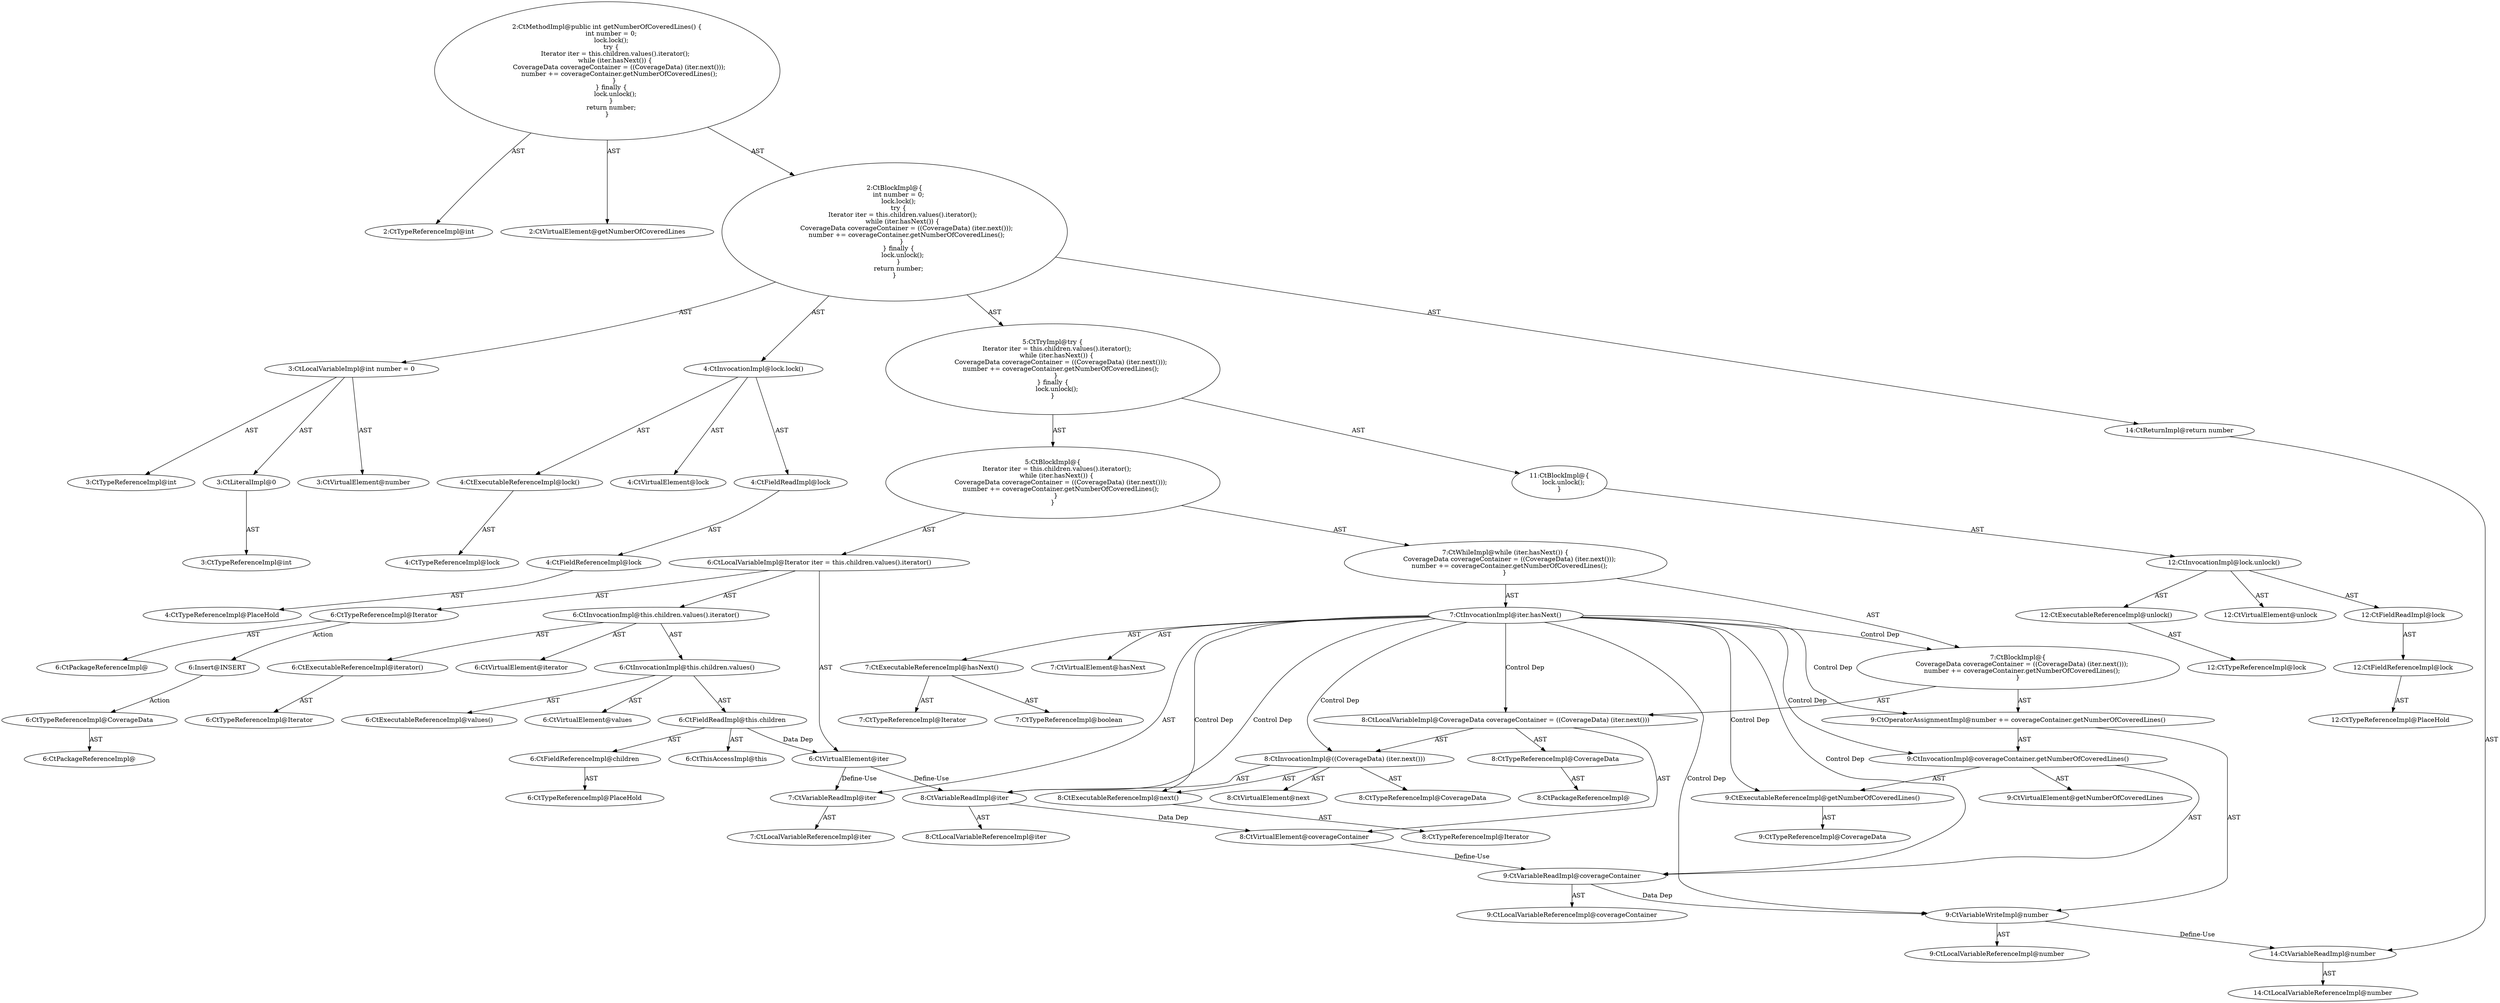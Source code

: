 digraph "getNumberOfCoveredLines#?" {
0 [label="2:CtTypeReferenceImpl@int" shape=ellipse]
1 [label="2:CtVirtualElement@getNumberOfCoveredLines" shape=ellipse]
2 [label="3:CtTypeReferenceImpl@int" shape=ellipse]
3 [label="3:CtLiteralImpl@0" shape=ellipse]
4 [label="3:CtTypeReferenceImpl@int" shape=ellipse]
5 [label="3:CtVirtualElement@number" shape=ellipse]
6 [label="3:CtLocalVariableImpl@int number = 0" shape=ellipse]
7 [label="4:CtExecutableReferenceImpl@lock()" shape=ellipse]
8 [label="4:CtTypeReferenceImpl@lock" shape=ellipse]
9 [label="4:CtVirtualElement@lock" shape=ellipse]
10 [label="4:CtFieldReferenceImpl@lock" shape=ellipse]
11 [label="4:CtTypeReferenceImpl@PlaceHold" shape=ellipse]
12 [label="4:CtFieldReadImpl@lock" shape=ellipse]
13 [label="4:CtInvocationImpl@lock.lock()" shape=ellipse]
14 [label="6:CtTypeReferenceImpl@Iterator" shape=ellipse]
15 [label="6:CtPackageReferenceImpl@" shape=ellipse]
16 [label="6:CtExecutableReferenceImpl@iterator()" shape=ellipse]
17 [label="6:CtTypeReferenceImpl@Iterator" shape=ellipse]
18 [label="6:CtVirtualElement@iterator" shape=ellipse]
19 [label="6:CtExecutableReferenceImpl@values()" shape=ellipse]
20 [label="6:CtVirtualElement@values" shape=ellipse]
21 [label="6:CtFieldReferenceImpl@children" shape=ellipse]
22 [label="6:CtTypeReferenceImpl@PlaceHold" shape=ellipse]
23 [label="6:CtFieldReadImpl@this.children" shape=ellipse]
24 [label="6:CtThisAccessImpl@this" shape=ellipse]
25 [label="6:CtInvocationImpl@this.children.values()" shape=ellipse]
26 [label="6:CtInvocationImpl@this.children.values().iterator()" shape=ellipse]
27 [label="6:CtVirtualElement@iter" shape=ellipse]
28 [label="6:CtLocalVariableImpl@Iterator iter = this.children.values().iterator()" shape=ellipse]
29 [label="7:CtExecutableReferenceImpl@hasNext()" shape=ellipse]
30 [label="7:CtTypeReferenceImpl@Iterator" shape=ellipse]
31 [label="7:CtTypeReferenceImpl@boolean" shape=ellipse]
32 [label="7:CtVirtualElement@hasNext" shape=ellipse]
33 [label="7:CtVariableReadImpl@iter" shape=ellipse]
34 [label="7:CtLocalVariableReferenceImpl@iter" shape=ellipse]
35 [label="7:CtInvocationImpl@iter.hasNext()" shape=ellipse]
36 [label="8:CtTypeReferenceImpl@CoverageData" shape=ellipse]
37 [label="8:CtPackageReferenceImpl@" shape=ellipse]
38 [label="8:CtExecutableReferenceImpl@next()" shape=ellipse]
39 [label="8:CtTypeReferenceImpl@Iterator" shape=ellipse]
40 [label="8:CtVirtualElement@next" shape=ellipse]
41 [label="8:CtVariableReadImpl@iter" shape=ellipse]
42 [label="8:CtLocalVariableReferenceImpl@iter" shape=ellipse]
43 [label="8:CtInvocationImpl@((CoverageData) (iter.next()))" shape=ellipse]
44 [label="8:CtTypeReferenceImpl@CoverageData" shape=ellipse]
45 [label="8:CtVirtualElement@coverageContainer" shape=ellipse]
46 [label="8:CtLocalVariableImpl@CoverageData coverageContainer = ((CoverageData) (iter.next()))" shape=ellipse]
47 [label="9:CtVariableWriteImpl@number" shape=ellipse]
48 [label="9:CtLocalVariableReferenceImpl@number" shape=ellipse]
49 [label="9:CtExecutableReferenceImpl@getNumberOfCoveredLines()" shape=ellipse]
50 [label="9:CtTypeReferenceImpl@CoverageData" shape=ellipse]
51 [label="9:CtVirtualElement@getNumberOfCoveredLines" shape=ellipse]
52 [label="9:CtVariableReadImpl@coverageContainer" shape=ellipse]
53 [label="9:CtLocalVariableReferenceImpl@coverageContainer" shape=ellipse]
54 [label="9:CtInvocationImpl@coverageContainer.getNumberOfCoveredLines()" shape=ellipse]
55 [label="9:CtOperatorAssignmentImpl@number += coverageContainer.getNumberOfCoveredLines()" shape=ellipse]
56 [label="7:CtBlockImpl@\{
    CoverageData coverageContainer = ((CoverageData) (iter.next()));
    number += coverageContainer.getNumberOfCoveredLines();
\}" shape=ellipse]
57 [label="7:CtWhileImpl@while (iter.hasNext()) \{
    CoverageData coverageContainer = ((CoverageData) (iter.next()));
    number += coverageContainer.getNumberOfCoveredLines();
\} " shape=ellipse]
58 [label="5:CtBlockImpl@\{
    Iterator iter = this.children.values().iterator();
    while (iter.hasNext()) \{
        CoverageData coverageContainer = ((CoverageData) (iter.next()));
        number += coverageContainer.getNumberOfCoveredLines();
    \} 
\}" shape=ellipse]
59 [label="12:CtExecutableReferenceImpl@unlock()" shape=ellipse]
60 [label="12:CtTypeReferenceImpl@lock" shape=ellipse]
61 [label="12:CtVirtualElement@unlock" shape=ellipse]
62 [label="12:CtFieldReferenceImpl@lock" shape=ellipse]
63 [label="12:CtTypeReferenceImpl@PlaceHold" shape=ellipse]
64 [label="12:CtFieldReadImpl@lock" shape=ellipse]
65 [label="12:CtInvocationImpl@lock.unlock()" shape=ellipse]
66 [label="11:CtBlockImpl@\{
    lock.unlock();
\}" shape=ellipse]
67 [label="5:CtTryImpl@try \{
    Iterator iter = this.children.values().iterator();
    while (iter.hasNext()) \{
        CoverageData coverageContainer = ((CoverageData) (iter.next()));
        number += coverageContainer.getNumberOfCoveredLines();
    \} 
\} finally \{
    lock.unlock();
\}" shape=ellipse]
68 [label="14:CtVariableReadImpl@number" shape=ellipse]
69 [label="14:CtLocalVariableReferenceImpl@number" shape=ellipse]
70 [label="14:CtReturnImpl@return number" shape=ellipse]
71 [label="2:CtBlockImpl@\{
    int number = 0;
    lock.lock();
    try \{
        Iterator iter = this.children.values().iterator();
        while (iter.hasNext()) \{
            CoverageData coverageContainer = ((CoverageData) (iter.next()));
            number += coverageContainer.getNumberOfCoveredLines();
        \} 
    \} finally \{
        lock.unlock();
    \}
    return number;
\}" shape=ellipse]
72 [label="2:CtMethodImpl@public int getNumberOfCoveredLines() \{
    int number = 0;
    lock.lock();
    try \{
        Iterator iter = this.children.values().iterator();
        while (iter.hasNext()) \{
            CoverageData coverageContainer = ((CoverageData) (iter.next()));
            number += coverageContainer.getNumberOfCoveredLines();
        \} 
    \} finally \{
        lock.unlock();
    \}
    return number;
\}" shape=ellipse]
73 [label="6:Insert@INSERT" shape=ellipse]
74 [label="6:CtPackageReferenceImpl@" shape=ellipse]
75 [label="6:CtTypeReferenceImpl@CoverageData" shape=ellipse]
3 -> 4 [label="AST"];
6 -> 5 [label="AST"];
6 -> 2 [label="AST"];
6 -> 3 [label="AST"];
7 -> 8 [label="AST"];
10 -> 11 [label="AST"];
12 -> 10 [label="AST"];
13 -> 9 [label="AST"];
13 -> 12 [label="AST"];
13 -> 7 [label="AST"];
14 -> 15 [label="AST"];
14 -> 73 [label="Action"];
16 -> 17 [label="AST"];
21 -> 22 [label="AST"];
23 -> 24 [label="AST"];
23 -> 21 [label="AST"];
23 -> 27 [label="Data Dep"];
25 -> 20 [label="AST"];
25 -> 23 [label="AST"];
25 -> 19 [label="AST"];
26 -> 18 [label="AST"];
26 -> 25 [label="AST"];
26 -> 16 [label="AST"];
27 -> 33 [label="Define-Use"];
27 -> 41 [label="Define-Use"];
28 -> 27 [label="AST"];
28 -> 14 [label="AST"];
28 -> 26 [label="AST"];
29 -> 30 [label="AST"];
29 -> 31 [label="AST"];
33 -> 34 [label="AST"];
35 -> 32 [label="AST"];
35 -> 33 [label="AST"];
35 -> 29 [label="AST"];
35 -> 56 [label="Control Dep"];
35 -> 46 [label="Control Dep"];
35 -> 43 [label="Control Dep"];
35 -> 38 [label="Control Dep"];
35 -> 41 [label="Control Dep"];
35 -> 55 [label="Control Dep"];
35 -> 47 [label="Control Dep"];
35 -> 54 [label="Control Dep"];
35 -> 49 [label="Control Dep"];
35 -> 52 [label="Control Dep"];
36 -> 37 [label="AST"];
38 -> 39 [label="AST"];
41 -> 42 [label="AST"];
41 -> 45 [label="Data Dep"];
43 -> 40 [label="AST"];
43 -> 44 [label="AST"];
43 -> 41 [label="AST"];
43 -> 38 [label="AST"];
45 -> 52 [label="Define-Use"];
46 -> 45 [label="AST"];
46 -> 36 [label="AST"];
46 -> 43 [label="AST"];
47 -> 48 [label="AST"];
47 -> 68 [label="Define-Use"];
49 -> 50 [label="AST"];
52 -> 53 [label="AST"];
52 -> 47 [label="Data Dep"];
54 -> 51 [label="AST"];
54 -> 52 [label="AST"];
54 -> 49 [label="AST"];
55 -> 47 [label="AST"];
55 -> 54 [label="AST"];
56 -> 46 [label="AST"];
56 -> 55 [label="AST"];
57 -> 35 [label="AST"];
57 -> 56 [label="AST"];
58 -> 28 [label="AST"];
58 -> 57 [label="AST"];
59 -> 60 [label="AST"];
62 -> 63 [label="AST"];
64 -> 62 [label="AST"];
65 -> 61 [label="AST"];
65 -> 64 [label="AST"];
65 -> 59 [label="AST"];
66 -> 65 [label="AST"];
67 -> 58 [label="AST"];
67 -> 66 [label="AST"];
68 -> 69 [label="AST"];
70 -> 68 [label="AST"];
71 -> 6 [label="AST"];
71 -> 13 [label="AST"];
71 -> 67 [label="AST"];
71 -> 70 [label="AST"];
72 -> 1 [label="AST"];
72 -> 0 [label="AST"];
72 -> 71 [label="AST"];
73 -> 75 [label="Action"];
75 -> 74 [label="AST"];
}